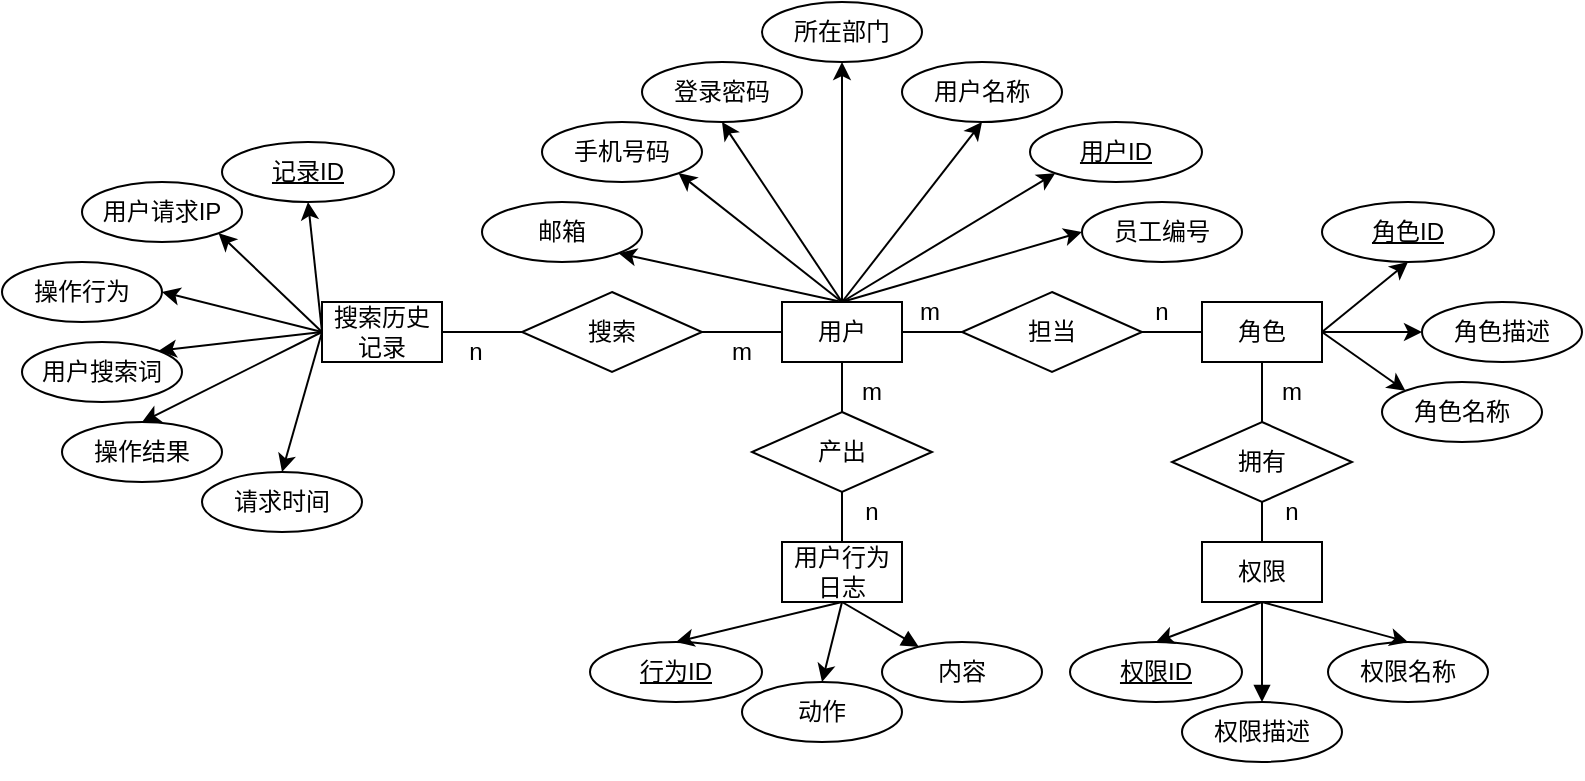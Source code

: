 <mxfile version="20.3.0" type="github">
  <diagram id="q9kdmSjCggKA0HIjSDvM" name="第 1 页">
    <mxGraphModel dx="850" dy="455" grid="1" gridSize="10" guides="1" tooltips="1" connect="1" arrows="1" fold="1" page="1" pageScale="1" pageWidth="827" pageHeight="1169" math="0" shadow="0">
      <root>
        <mxCell id="0" />
        <mxCell id="1" parent="0" />
        <mxCell id="Ytk9a4cfi9C-d5oDtsvV-21" value="" style="edgeStyle=orthogonalEdgeStyle;rounded=0;orthogonalLoop=1;jettySize=auto;html=1;endArrow=none;endFill=0;" edge="1" parent="1" source="Ytk9a4cfi9C-d5oDtsvV-1" target="Ytk9a4cfi9C-d5oDtsvV-20">
          <mxGeometry relative="1" as="geometry" />
        </mxCell>
        <mxCell id="Ytk9a4cfi9C-d5oDtsvV-42" value="" style="edgeStyle=none;rounded=0;orthogonalLoop=1;jettySize=auto;html=1;endArrow=none;endFill=0;" edge="1" parent="1" source="Ytk9a4cfi9C-d5oDtsvV-1" target="Ytk9a4cfi9C-d5oDtsvV-41">
          <mxGeometry relative="1" as="geometry" />
        </mxCell>
        <mxCell id="Ytk9a4cfi9C-d5oDtsvV-1" value="用户" style="whiteSpace=wrap;html=1;align=center;" vertex="1" parent="1">
          <mxGeometry x="410" y="230" width="60" height="30" as="geometry" />
        </mxCell>
        <mxCell id="Ytk9a4cfi9C-d5oDtsvV-31" value="" style="edgeStyle=none;rounded=0;orthogonalLoop=1;jettySize=auto;html=1;endArrow=none;endFill=0;" edge="1" parent="1" source="Ytk9a4cfi9C-d5oDtsvV-2" target="Ytk9a4cfi9C-d5oDtsvV-29">
          <mxGeometry relative="1" as="geometry" />
        </mxCell>
        <mxCell id="Ytk9a4cfi9C-d5oDtsvV-2" value="角色" style="whiteSpace=wrap;html=1;align=center;" vertex="1" parent="1">
          <mxGeometry x="620" y="230" width="60" height="30" as="geometry" />
        </mxCell>
        <mxCell id="Ytk9a4cfi9C-d5oDtsvV-38" value="" style="edgeStyle=none;rounded=0;orthogonalLoop=1;jettySize=auto;html=1;endArrow=block;endFill=1;exitX=0.5;exitY=1;exitDx=0;exitDy=0;" edge="1" parent="1" source="Ytk9a4cfi9C-d5oDtsvV-3" target="Ytk9a4cfi9C-d5oDtsvV-35">
          <mxGeometry relative="1" as="geometry" />
        </mxCell>
        <mxCell id="Ytk9a4cfi9C-d5oDtsvV-3" value="权限" style="whiteSpace=wrap;html=1;align=center;" vertex="1" parent="1">
          <mxGeometry x="620" y="350" width="60" height="30" as="geometry" />
        </mxCell>
        <mxCell id="Ytk9a4cfi9C-d5oDtsvV-4" value="用户名称" style="ellipse;whiteSpace=wrap;html=1;align=center;" vertex="1" parent="1">
          <mxGeometry x="470" y="110" width="80" height="30" as="geometry" />
        </mxCell>
        <mxCell id="Ytk9a4cfi9C-d5oDtsvV-5" value="用户ID" style="ellipse;whiteSpace=wrap;html=1;align=center;fontStyle=4;" vertex="1" parent="1">
          <mxGeometry x="534" y="140" width="86" height="30" as="geometry" />
        </mxCell>
        <mxCell id="Ytk9a4cfi9C-d5oDtsvV-6" value="登录密码" style="ellipse;whiteSpace=wrap;html=1;align=center;" vertex="1" parent="1">
          <mxGeometry x="340" y="110" width="80" height="30" as="geometry" />
        </mxCell>
        <mxCell id="Ytk9a4cfi9C-d5oDtsvV-7" value="手机号码" style="ellipse;whiteSpace=wrap;html=1;align=center;" vertex="1" parent="1">
          <mxGeometry x="290" y="140" width="80" height="30" as="geometry" />
        </mxCell>
        <mxCell id="Ytk9a4cfi9C-d5oDtsvV-8" value="邮箱" style="ellipse;whiteSpace=wrap;html=1;align=center;" vertex="1" parent="1">
          <mxGeometry x="260" y="180" width="80" height="30" as="geometry" />
        </mxCell>
        <mxCell id="Ytk9a4cfi9C-d5oDtsvV-9" value="所在部门" style="ellipse;whiteSpace=wrap;html=1;align=center;" vertex="1" parent="1">
          <mxGeometry x="400" y="80" width="80" height="30" as="geometry" />
        </mxCell>
        <mxCell id="Ytk9a4cfi9C-d5oDtsvV-10" value="员工编号" style="ellipse;whiteSpace=wrap;html=1;align=center;" vertex="1" parent="1">
          <mxGeometry x="560" y="180" width="80" height="30" as="geometry" />
        </mxCell>
        <mxCell id="Ytk9a4cfi9C-d5oDtsvV-16" style="edgeStyle=orthogonalEdgeStyle;rounded=0;orthogonalLoop=1;jettySize=auto;html=1;exitX=0.5;exitY=1;exitDx=0;exitDy=0;" edge="1" parent="1" source="Ytk9a4cfi9C-d5oDtsvV-8" target="Ytk9a4cfi9C-d5oDtsvV-8">
          <mxGeometry relative="1" as="geometry" />
        </mxCell>
        <mxCell id="Ytk9a4cfi9C-d5oDtsvV-22" value="" style="edgeStyle=orthogonalEdgeStyle;rounded=0;orthogonalLoop=1;jettySize=auto;html=1;endArrow=none;endFill=0;" edge="1" parent="1" source="Ytk9a4cfi9C-d5oDtsvV-20" target="Ytk9a4cfi9C-d5oDtsvV-2">
          <mxGeometry relative="1" as="geometry" />
        </mxCell>
        <mxCell id="Ytk9a4cfi9C-d5oDtsvV-20" value="担当" style="shape=rhombus;perimeter=rhombusPerimeter;whiteSpace=wrap;html=1;align=center;" vertex="1" parent="1">
          <mxGeometry x="500" y="225" width="90" height="40" as="geometry" />
        </mxCell>
        <mxCell id="Ytk9a4cfi9C-d5oDtsvV-23" value="角色ID" style="ellipse;whiteSpace=wrap;html=1;align=center;fontStyle=4;" vertex="1" parent="1">
          <mxGeometry x="680" y="180" width="86" height="30" as="geometry" />
        </mxCell>
        <mxCell id="Ytk9a4cfi9C-d5oDtsvV-24" value="角色描述" style="ellipse;whiteSpace=wrap;html=1;align=center;" vertex="1" parent="1">
          <mxGeometry x="730" y="230" width="80" height="30" as="geometry" />
        </mxCell>
        <mxCell id="Ytk9a4cfi9C-d5oDtsvV-25" value="角色名称" style="ellipse;whiteSpace=wrap;html=1;align=center;" vertex="1" parent="1">
          <mxGeometry x="710" y="270" width="80" height="30" as="geometry" />
        </mxCell>
        <mxCell id="Ytk9a4cfi9C-d5oDtsvV-32" value="" style="edgeStyle=none;rounded=0;orthogonalLoop=1;jettySize=auto;html=1;endArrow=none;endFill=0;" edge="1" parent="1" source="Ytk9a4cfi9C-d5oDtsvV-29" target="Ytk9a4cfi9C-d5oDtsvV-3">
          <mxGeometry relative="1" as="geometry" />
        </mxCell>
        <mxCell id="Ytk9a4cfi9C-d5oDtsvV-29" value="拥有" style="shape=rhombus;perimeter=rhombusPerimeter;whiteSpace=wrap;html=1;align=center;" vertex="1" parent="1">
          <mxGeometry x="605" y="290" width="90" height="40" as="geometry" />
        </mxCell>
        <mxCell id="Ytk9a4cfi9C-d5oDtsvV-33" value="权限ID" style="ellipse;whiteSpace=wrap;html=1;align=center;fontStyle=4;" vertex="1" parent="1">
          <mxGeometry x="554" y="400" width="86" height="30" as="geometry" />
        </mxCell>
        <mxCell id="Ytk9a4cfi9C-d5oDtsvV-35" value="权限描述" style="ellipse;whiteSpace=wrap;html=1;align=center;" vertex="1" parent="1">
          <mxGeometry x="610" y="430" width="80" height="30" as="geometry" />
        </mxCell>
        <mxCell id="Ytk9a4cfi9C-d5oDtsvV-36" value="权限名称" style="ellipse;whiteSpace=wrap;html=1;align=center;" vertex="1" parent="1">
          <mxGeometry x="683" y="400" width="80" height="30" as="geometry" />
        </mxCell>
        <mxCell id="Ytk9a4cfi9C-d5oDtsvV-39" value="" style="endArrow=classic;html=1;rounded=0;exitX=0.5;exitY=1;exitDx=0;exitDy=0;entryX=0.5;entryY=0;entryDx=0;entryDy=0;" edge="1" parent="1" source="Ytk9a4cfi9C-d5oDtsvV-3" target="Ytk9a4cfi9C-d5oDtsvV-33">
          <mxGeometry width="50" height="50" relative="1" as="geometry">
            <mxPoint x="390" y="340" as="sourcePoint" />
            <mxPoint x="440" y="290" as="targetPoint" />
          </mxGeometry>
        </mxCell>
        <mxCell id="Ytk9a4cfi9C-d5oDtsvV-40" value="" style="endArrow=classic;html=1;rounded=0;exitX=0.5;exitY=1;exitDx=0;exitDy=0;entryX=0.5;entryY=0;entryDx=0;entryDy=0;" edge="1" parent="1" source="Ytk9a4cfi9C-d5oDtsvV-3" target="Ytk9a4cfi9C-d5oDtsvV-36">
          <mxGeometry width="50" height="50" relative="1" as="geometry">
            <mxPoint x="390" y="340" as="sourcePoint" />
            <mxPoint x="440" y="290" as="targetPoint" />
          </mxGeometry>
        </mxCell>
        <mxCell id="Ytk9a4cfi9C-d5oDtsvV-45" value="" style="edgeStyle=none;rounded=0;orthogonalLoop=1;jettySize=auto;html=1;endArrow=none;endFill=0;" edge="1" parent="1" source="Ytk9a4cfi9C-d5oDtsvV-41" target="Ytk9a4cfi9C-d5oDtsvV-44">
          <mxGeometry relative="1" as="geometry" />
        </mxCell>
        <mxCell id="Ytk9a4cfi9C-d5oDtsvV-41" value="产出" style="shape=rhombus;perimeter=rhombusPerimeter;whiteSpace=wrap;html=1;align=center;" vertex="1" parent="1">
          <mxGeometry x="395" y="285" width="90" height="40" as="geometry" />
        </mxCell>
        <mxCell id="Ytk9a4cfi9C-d5oDtsvV-55" value="" style="edgeStyle=none;rounded=0;orthogonalLoop=1;jettySize=auto;html=1;endArrow=none;endFill=0;" edge="1" parent="1" source="Ytk9a4cfi9C-d5oDtsvV-43" target="Ytk9a4cfi9C-d5oDtsvV-1">
          <mxGeometry relative="1" as="geometry" />
        </mxCell>
        <mxCell id="Ytk9a4cfi9C-d5oDtsvV-43" value="搜索" style="shape=rhombus;perimeter=rhombusPerimeter;whiteSpace=wrap;html=1;align=center;" vertex="1" parent="1">
          <mxGeometry x="280" y="225" width="90" height="40" as="geometry" />
        </mxCell>
        <mxCell id="Ytk9a4cfi9C-d5oDtsvV-52" value="" style="edgeStyle=none;rounded=0;orthogonalLoop=1;jettySize=auto;html=1;endArrow=block;endFill=1;exitX=0.5;exitY=1;exitDx=0;exitDy=0;" edge="1" parent="1" source="Ytk9a4cfi9C-d5oDtsvV-44" target="Ytk9a4cfi9C-d5oDtsvV-51">
          <mxGeometry relative="1" as="geometry" />
        </mxCell>
        <mxCell id="Ytk9a4cfi9C-d5oDtsvV-44" value="用户行为日志" style="whiteSpace=wrap;html=1;align=center;" vertex="1" parent="1">
          <mxGeometry x="410" y="350" width="60" height="30" as="geometry" />
        </mxCell>
        <mxCell id="Ytk9a4cfi9C-d5oDtsvV-46" value="行为ID" style="ellipse;whiteSpace=wrap;html=1;align=center;fontStyle=4;" vertex="1" parent="1">
          <mxGeometry x="314" y="400" width="86" height="30" as="geometry" />
        </mxCell>
        <mxCell id="Ytk9a4cfi9C-d5oDtsvV-47" value="" style="endArrow=classic;html=1;rounded=0;exitX=0.5;exitY=1;exitDx=0;exitDy=0;entryX=0.5;entryY=0;entryDx=0;entryDy=0;" edge="1" parent="1" source="Ytk9a4cfi9C-d5oDtsvV-44" target="Ytk9a4cfi9C-d5oDtsvV-46">
          <mxGeometry width="50" height="50" relative="1" as="geometry">
            <mxPoint x="390" y="350" as="sourcePoint" />
            <mxPoint x="440" y="300" as="targetPoint" />
          </mxGeometry>
        </mxCell>
        <mxCell id="Ytk9a4cfi9C-d5oDtsvV-50" value="动作" style="ellipse;whiteSpace=wrap;html=1;align=center;" vertex="1" parent="1">
          <mxGeometry x="390" y="420" width="80" height="30" as="geometry" />
        </mxCell>
        <mxCell id="Ytk9a4cfi9C-d5oDtsvV-51" value="内容" style="ellipse;whiteSpace=wrap;html=1;align=center;" vertex="1" parent="1">
          <mxGeometry x="460" y="400" width="80" height="30" as="geometry" />
        </mxCell>
        <mxCell id="Ytk9a4cfi9C-d5oDtsvV-53" value="" style="endArrow=classic;html=1;rounded=0;exitX=0.5;exitY=1;exitDx=0;exitDy=0;entryX=0.5;entryY=0;entryDx=0;entryDy=0;" edge="1" parent="1" source="Ytk9a4cfi9C-d5oDtsvV-44" target="Ytk9a4cfi9C-d5oDtsvV-50">
          <mxGeometry width="50" height="50" relative="1" as="geometry">
            <mxPoint x="390" y="350" as="sourcePoint" />
            <mxPoint x="440" y="300" as="targetPoint" />
          </mxGeometry>
        </mxCell>
        <mxCell id="Ytk9a4cfi9C-d5oDtsvV-57" value="" style="edgeStyle=none;rounded=0;orthogonalLoop=1;jettySize=auto;html=1;endArrow=none;endFill=0;" edge="1" parent="1" source="Ytk9a4cfi9C-d5oDtsvV-56" target="Ytk9a4cfi9C-d5oDtsvV-43">
          <mxGeometry relative="1" as="geometry" />
        </mxCell>
        <mxCell id="Ytk9a4cfi9C-d5oDtsvV-56" value="搜索历史记录" style="whiteSpace=wrap;html=1;align=center;" vertex="1" parent="1">
          <mxGeometry x="180" y="230" width="60" height="30" as="geometry" />
        </mxCell>
        <mxCell id="Ytk9a4cfi9C-d5oDtsvV-58" value="记录ID" style="ellipse;whiteSpace=wrap;html=1;align=center;fontStyle=4;" vertex="1" parent="1">
          <mxGeometry x="130" y="150" width="86" height="30" as="geometry" />
        </mxCell>
        <mxCell id="Ytk9a4cfi9C-d5oDtsvV-59" value="用户请求IP" style="ellipse;whiteSpace=wrap;html=1;align=center;" vertex="1" parent="1">
          <mxGeometry x="60" y="170" width="80" height="30" as="geometry" />
        </mxCell>
        <mxCell id="Ytk9a4cfi9C-d5oDtsvV-60" value="操作行为" style="ellipse;whiteSpace=wrap;html=1;align=center;" vertex="1" parent="1">
          <mxGeometry x="20" y="210" width="80" height="30" as="geometry" />
        </mxCell>
        <mxCell id="Ytk9a4cfi9C-d5oDtsvV-61" value="用户搜索词" style="ellipse;whiteSpace=wrap;html=1;align=center;" vertex="1" parent="1">
          <mxGeometry x="30" y="250" width="80" height="30" as="geometry" />
        </mxCell>
        <mxCell id="Ytk9a4cfi9C-d5oDtsvV-62" value="操作结果" style="ellipse;whiteSpace=wrap;html=1;align=center;" vertex="1" parent="1">
          <mxGeometry x="50" y="290" width="80" height="30" as="geometry" />
        </mxCell>
        <mxCell id="Ytk9a4cfi9C-d5oDtsvV-63" value="请求时间" style="ellipse;whiteSpace=wrap;html=1;align=center;" vertex="1" parent="1">
          <mxGeometry x="120" y="315" width="80" height="30" as="geometry" />
        </mxCell>
        <mxCell id="Ytk9a4cfi9C-d5oDtsvV-66" value="" style="endArrow=classic;html=1;rounded=0;exitX=0;exitY=0.5;exitDx=0;exitDy=0;entryX=1;entryY=1;entryDx=0;entryDy=0;" edge="1" parent="1" source="Ytk9a4cfi9C-d5oDtsvV-56" target="Ytk9a4cfi9C-d5oDtsvV-59">
          <mxGeometry width="50" height="50" relative="1" as="geometry">
            <mxPoint x="390" y="340" as="sourcePoint" />
            <mxPoint x="440" y="290" as="targetPoint" />
          </mxGeometry>
        </mxCell>
        <mxCell id="Ytk9a4cfi9C-d5oDtsvV-67" value="" style="endArrow=classic;html=1;rounded=0;exitX=0;exitY=0.5;exitDx=0;exitDy=0;entryX=0.5;entryY=1;entryDx=0;entryDy=0;" edge="1" parent="1" source="Ytk9a4cfi9C-d5oDtsvV-56" target="Ytk9a4cfi9C-d5oDtsvV-58">
          <mxGeometry width="50" height="50" relative="1" as="geometry">
            <mxPoint x="390" y="340" as="sourcePoint" />
            <mxPoint x="440" y="290" as="targetPoint" />
          </mxGeometry>
        </mxCell>
        <mxCell id="Ytk9a4cfi9C-d5oDtsvV-68" value="" style="endArrow=classic;html=1;rounded=0;exitX=0;exitY=0.5;exitDx=0;exitDy=0;entryX=1;entryY=0.5;entryDx=0;entryDy=0;" edge="1" parent="1" source="Ytk9a4cfi9C-d5oDtsvV-56" target="Ytk9a4cfi9C-d5oDtsvV-60">
          <mxGeometry width="50" height="50" relative="1" as="geometry">
            <mxPoint x="390" y="340" as="sourcePoint" />
            <mxPoint x="440" y="290" as="targetPoint" />
          </mxGeometry>
        </mxCell>
        <mxCell id="Ytk9a4cfi9C-d5oDtsvV-69" value="" style="endArrow=classic;html=1;rounded=0;exitX=0;exitY=0.5;exitDx=0;exitDy=0;entryX=1;entryY=0;entryDx=0;entryDy=0;" edge="1" parent="1" source="Ytk9a4cfi9C-d5oDtsvV-56" target="Ytk9a4cfi9C-d5oDtsvV-61">
          <mxGeometry width="50" height="50" relative="1" as="geometry">
            <mxPoint x="390" y="340" as="sourcePoint" />
            <mxPoint x="440" y="290" as="targetPoint" />
          </mxGeometry>
        </mxCell>
        <mxCell id="Ytk9a4cfi9C-d5oDtsvV-70" value="" style="endArrow=classic;html=1;rounded=0;exitX=0;exitY=0.5;exitDx=0;exitDy=0;entryX=0.5;entryY=0;entryDx=0;entryDy=0;" edge="1" parent="1" source="Ytk9a4cfi9C-d5oDtsvV-56" target="Ytk9a4cfi9C-d5oDtsvV-62">
          <mxGeometry width="50" height="50" relative="1" as="geometry">
            <mxPoint x="390" y="340" as="sourcePoint" />
            <mxPoint x="440" y="290" as="targetPoint" />
          </mxGeometry>
        </mxCell>
        <mxCell id="Ytk9a4cfi9C-d5oDtsvV-71" value="" style="endArrow=classic;html=1;rounded=0;exitX=0;exitY=0.5;exitDx=0;exitDy=0;entryX=0.5;entryY=0;entryDx=0;entryDy=0;" edge="1" parent="1" source="Ytk9a4cfi9C-d5oDtsvV-56" target="Ytk9a4cfi9C-d5oDtsvV-63">
          <mxGeometry width="50" height="50" relative="1" as="geometry">
            <mxPoint x="390" y="340" as="sourcePoint" />
            <mxPoint x="440" y="290" as="targetPoint" />
          </mxGeometry>
        </mxCell>
        <mxCell id="Ytk9a4cfi9C-d5oDtsvV-73" value="" style="endArrow=classic;html=1;rounded=0;exitX=1;exitY=0.5;exitDx=0;exitDy=0;entryX=0;entryY=0.5;entryDx=0;entryDy=0;" edge="1" parent="1" source="Ytk9a4cfi9C-d5oDtsvV-2" target="Ytk9a4cfi9C-d5oDtsvV-24">
          <mxGeometry width="50" height="50" relative="1" as="geometry">
            <mxPoint x="390" y="290" as="sourcePoint" />
            <mxPoint x="440" y="240" as="targetPoint" />
          </mxGeometry>
        </mxCell>
        <mxCell id="Ytk9a4cfi9C-d5oDtsvV-74" value="" style="endArrow=classic;html=1;rounded=0;exitX=1;exitY=0.5;exitDx=0;exitDy=0;entryX=0;entryY=0;entryDx=0;entryDy=0;" edge="1" parent="1" source="Ytk9a4cfi9C-d5oDtsvV-2" target="Ytk9a4cfi9C-d5oDtsvV-25">
          <mxGeometry width="50" height="50" relative="1" as="geometry">
            <mxPoint x="390" y="290" as="sourcePoint" />
            <mxPoint x="440" y="240" as="targetPoint" />
          </mxGeometry>
        </mxCell>
        <mxCell id="Ytk9a4cfi9C-d5oDtsvV-75" value="" style="endArrow=classic;html=1;rounded=0;exitX=1;exitY=0.5;exitDx=0;exitDy=0;entryX=0.5;entryY=1;entryDx=0;entryDy=0;" edge="1" parent="1" source="Ytk9a4cfi9C-d5oDtsvV-2" target="Ytk9a4cfi9C-d5oDtsvV-23">
          <mxGeometry width="50" height="50" relative="1" as="geometry">
            <mxPoint x="390" y="290" as="sourcePoint" />
            <mxPoint x="440" y="240" as="targetPoint" />
          </mxGeometry>
        </mxCell>
        <mxCell id="Ytk9a4cfi9C-d5oDtsvV-77" value="" style="endArrow=classic;html=1;rounded=0;exitX=0.5;exitY=0;exitDx=0;exitDy=0;entryX=0.5;entryY=1;entryDx=0;entryDy=0;" edge="1" parent="1" source="Ytk9a4cfi9C-d5oDtsvV-1" target="Ytk9a4cfi9C-d5oDtsvV-9">
          <mxGeometry width="50" height="50" relative="1" as="geometry">
            <mxPoint x="390" y="300" as="sourcePoint" />
            <mxPoint x="440" y="250" as="targetPoint" />
          </mxGeometry>
        </mxCell>
        <mxCell id="Ytk9a4cfi9C-d5oDtsvV-78" value="" style="endArrow=classic;html=1;rounded=0;exitX=0.5;exitY=0;exitDx=0;exitDy=0;entryX=0.5;entryY=1;entryDx=0;entryDy=0;" edge="1" parent="1" source="Ytk9a4cfi9C-d5oDtsvV-1" target="Ytk9a4cfi9C-d5oDtsvV-4">
          <mxGeometry width="50" height="50" relative="1" as="geometry">
            <mxPoint x="390" y="300" as="sourcePoint" />
            <mxPoint x="440" y="250" as="targetPoint" />
          </mxGeometry>
        </mxCell>
        <mxCell id="Ytk9a4cfi9C-d5oDtsvV-79" value="" style="endArrow=classic;html=1;rounded=0;exitX=0.5;exitY=0;exitDx=0;exitDy=0;entryX=0;entryY=1;entryDx=0;entryDy=0;" edge="1" parent="1" source="Ytk9a4cfi9C-d5oDtsvV-1" target="Ytk9a4cfi9C-d5oDtsvV-5">
          <mxGeometry width="50" height="50" relative="1" as="geometry">
            <mxPoint x="390" y="300" as="sourcePoint" />
            <mxPoint x="440" y="250" as="targetPoint" />
          </mxGeometry>
        </mxCell>
        <mxCell id="Ytk9a4cfi9C-d5oDtsvV-80" value="" style="endArrow=classic;html=1;rounded=0;exitX=0.5;exitY=0;exitDx=0;exitDy=0;entryX=0;entryY=0.5;entryDx=0;entryDy=0;" edge="1" parent="1" source="Ytk9a4cfi9C-d5oDtsvV-1" target="Ytk9a4cfi9C-d5oDtsvV-10">
          <mxGeometry width="50" height="50" relative="1" as="geometry">
            <mxPoint x="390" y="300" as="sourcePoint" />
            <mxPoint x="440" y="250" as="targetPoint" />
          </mxGeometry>
        </mxCell>
        <mxCell id="Ytk9a4cfi9C-d5oDtsvV-81" value="" style="endArrow=classic;html=1;rounded=0;exitX=0.5;exitY=0;exitDx=0;exitDy=0;entryX=1;entryY=1;entryDx=0;entryDy=0;" edge="1" parent="1" source="Ytk9a4cfi9C-d5oDtsvV-1" target="Ytk9a4cfi9C-d5oDtsvV-8">
          <mxGeometry width="50" height="50" relative="1" as="geometry">
            <mxPoint x="390" y="300" as="sourcePoint" />
            <mxPoint x="440" y="250" as="targetPoint" />
          </mxGeometry>
        </mxCell>
        <mxCell id="Ytk9a4cfi9C-d5oDtsvV-82" value="" style="endArrow=classic;html=1;rounded=0;exitX=0.5;exitY=0;exitDx=0;exitDy=0;entryX=1;entryY=1;entryDx=0;entryDy=0;" edge="1" parent="1" source="Ytk9a4cfi9C-d5oDtsvV-1" target="Ytk9a4cfi9C-d5oDtsvV-7">
          <mxGeometry width="50" height="50" relative="1" as="geometry">
            <mxPoint x="390" y="300" as="sourcePoint" />
            <mxPoint x="440" y="250" as="targetPoint" />
          </mxGeometry>
        </mxCell>
        <mxCell id="Ytk9a4cfi9C-d5oDtsvV-83" value="" style="endArrow=classic;html=1;rounded=0;exitX=0.5;exitY=0;exitDx=0;exitDy=0;entryX=0.5;entryY=1;entryDx=0;entryDy=0;" edge="1" parent="1" source="Ytk9a4cfi9C-d5oDtsvV-1" target="Ytk9a4cfi9C-d5oDtsvV-6">
          <mxGeometry width="50" height="50" relative="1" as="geometry">
            <mxPoint x="360" y="270" as="sourcePoint" />
            <mxPoint x="360" y="290" as="targetPoint" />
          </mxGeometry>
        </mxCell>
        <mxCell id="Ytk9a4cfi9C-d5oDtsvV-84" value="m" style="text;html=1;strokeColor=none;fillColor=none;align=center;verticalAlign=middle;whiteSpace=wrap;rounded=0;" vertex="1" parent="1">
          <mxGeometry x="360" y="240" width="60" height="30" as="geometry" />
        </mxCell>
        <mxCell id="Ytk9a4cfi9C-d5oDtsvV-85" value="n" style="text;html=1;strokeColor=none;fillColor=none;align=center;verticalAlign=middle;whiteSpace=wrap;rounded=0;" vertex="1" parent="1">
          <mxGeometry x="227" y="240" width="60" height="30" as="geometry" />
        </mxCell>
        <mxCell id="Ytk9a4cfi9C-d5oDtsvV-86" value="m" style="text;html=1;strokeColor=none;fillColor=none;align=center;verticalAlign=middle;whiteSpace=wrap;rounded=0;" vertex="1" parent="1">
          <mxGeometry x="425" y="260" width="60" height="30" as="geometry" />
        </mxCell>
        <mxCell id="Ytk9a4cfi9C-d5oDtsvV-87" value="n" style="text;html=1;strokeColor=none;fillColor=none;align=center;verticalAlign=middle;whiteSpace=wrap;rounded=0;" vertex="1" parent="1">
          <mxGeometry x="425" y="320" width="60" height="30" as="geometry" />
        </mxCell>
        <mxCell id="Ytk9a4cfi9C-d5oDtsvV-88" value="m" style="text;html=1;strokeColor=none;fillColor=none;align=center;verticalAlign=middle;whiteSpace=wrap;rounded=0;" vertex="1" parent="1">
          <mxGeometry x="454" y="220" width="60" height="30" as="geometry" />
        </mxCell>
        <mxCell id="Ytk9a4cfi9C-d5oDtsvV-89" value="n" style="text;html=1;strokeColor=none;fillColor=none;align=center;verticalAlign=middle;whiteSpace=wrap;rounded=0;" vertex="1" parent="1">
          <mxGeometry x="570" y="220" width="60" height="30" as="geometry" />
        </mxCell>
        <mxCell id="Ytk9a4cfi9C-d5oDtsvV-90" value="m" style="text;html=1;strokeColor=none;fillColor=none;align=center;verticalAlign=middle;whiteSpace=wrap;rounded=0;" vertex="1" parent="1">
          <mxGeometry x="635" y="260" width="60" height="30" as="geometry" />
        </mxCell>
        <mxCell id="Ytk9a4cfi9C-d5oDtsvV-91" value="n" style="text;html=1;strokeColor=none;fillColor=none;align=center;verticalAlign=middle;whiteSpace=wrap;rounded=0;" vertex="1" parent="1">
          <mxGeometry x="635" y="320" width="60" height="30" as="geometry" />
        </mxCell>
        <mxCell id="Ytk9a4cfi9C-d5oDtsvV-92" style="edgeStyle=none;rounded=0;orthogonalLoop=1;jettySize=auto;html=1;exitX=0.5;exitY=1;exitDx=0;exitDy=0;startArrow=block;startFill=1;endArrow=none;endFill=0;" edge="1" parent="1" source="Ytk9a4cfi9C-d5oDtsvV-35" target="Ytk9a4cfi9C-d5oDtsvV-35">
          <mxGeometry relative="1" as="geometry" />
        </mxCell>
      </root>
    </mxGraphModel>
  </diagram>
</mxfile>
